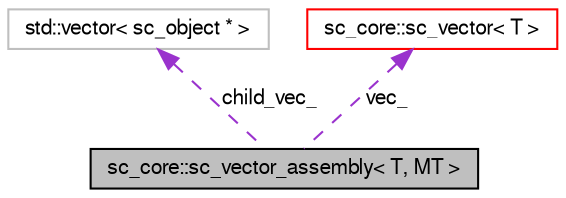 digraph G
{
  edge [fontname="FreeSans",fontsize="10",labelfontname="FreeSans",labelfontsize="10"];
  node [fontname="FreeSans",fontsize="10",shape=record];
  Node1 [label="sc_core::sc_vector_assembly\< T, MT \>",height=0.2,width=0.4,color="black", fillcolor="grey75", style="filled" fontcolor="black"];
  Node2 -> Node1 [dir=back,color="darkorchid3",fontsize="10",style="dashed",label="child_vec_",fontname="FreeSans"];
  Node2 [label="std::vector\< sc_object * \>",height=0.2,width=0.4,color="grey75", fillcolor="white", style="filled"];
  Node3 -> Node1 [dir=back,color="darkorchid3",fontsize="10",style="dashed",label="vec_",fontname="FreeSans"];
  Node3 [label="sc_core::sc_vector\< T \>",height=0.2,width=0.4,color="red", fillcolor="white", style="filled",URL="$a00239.html"];
}
